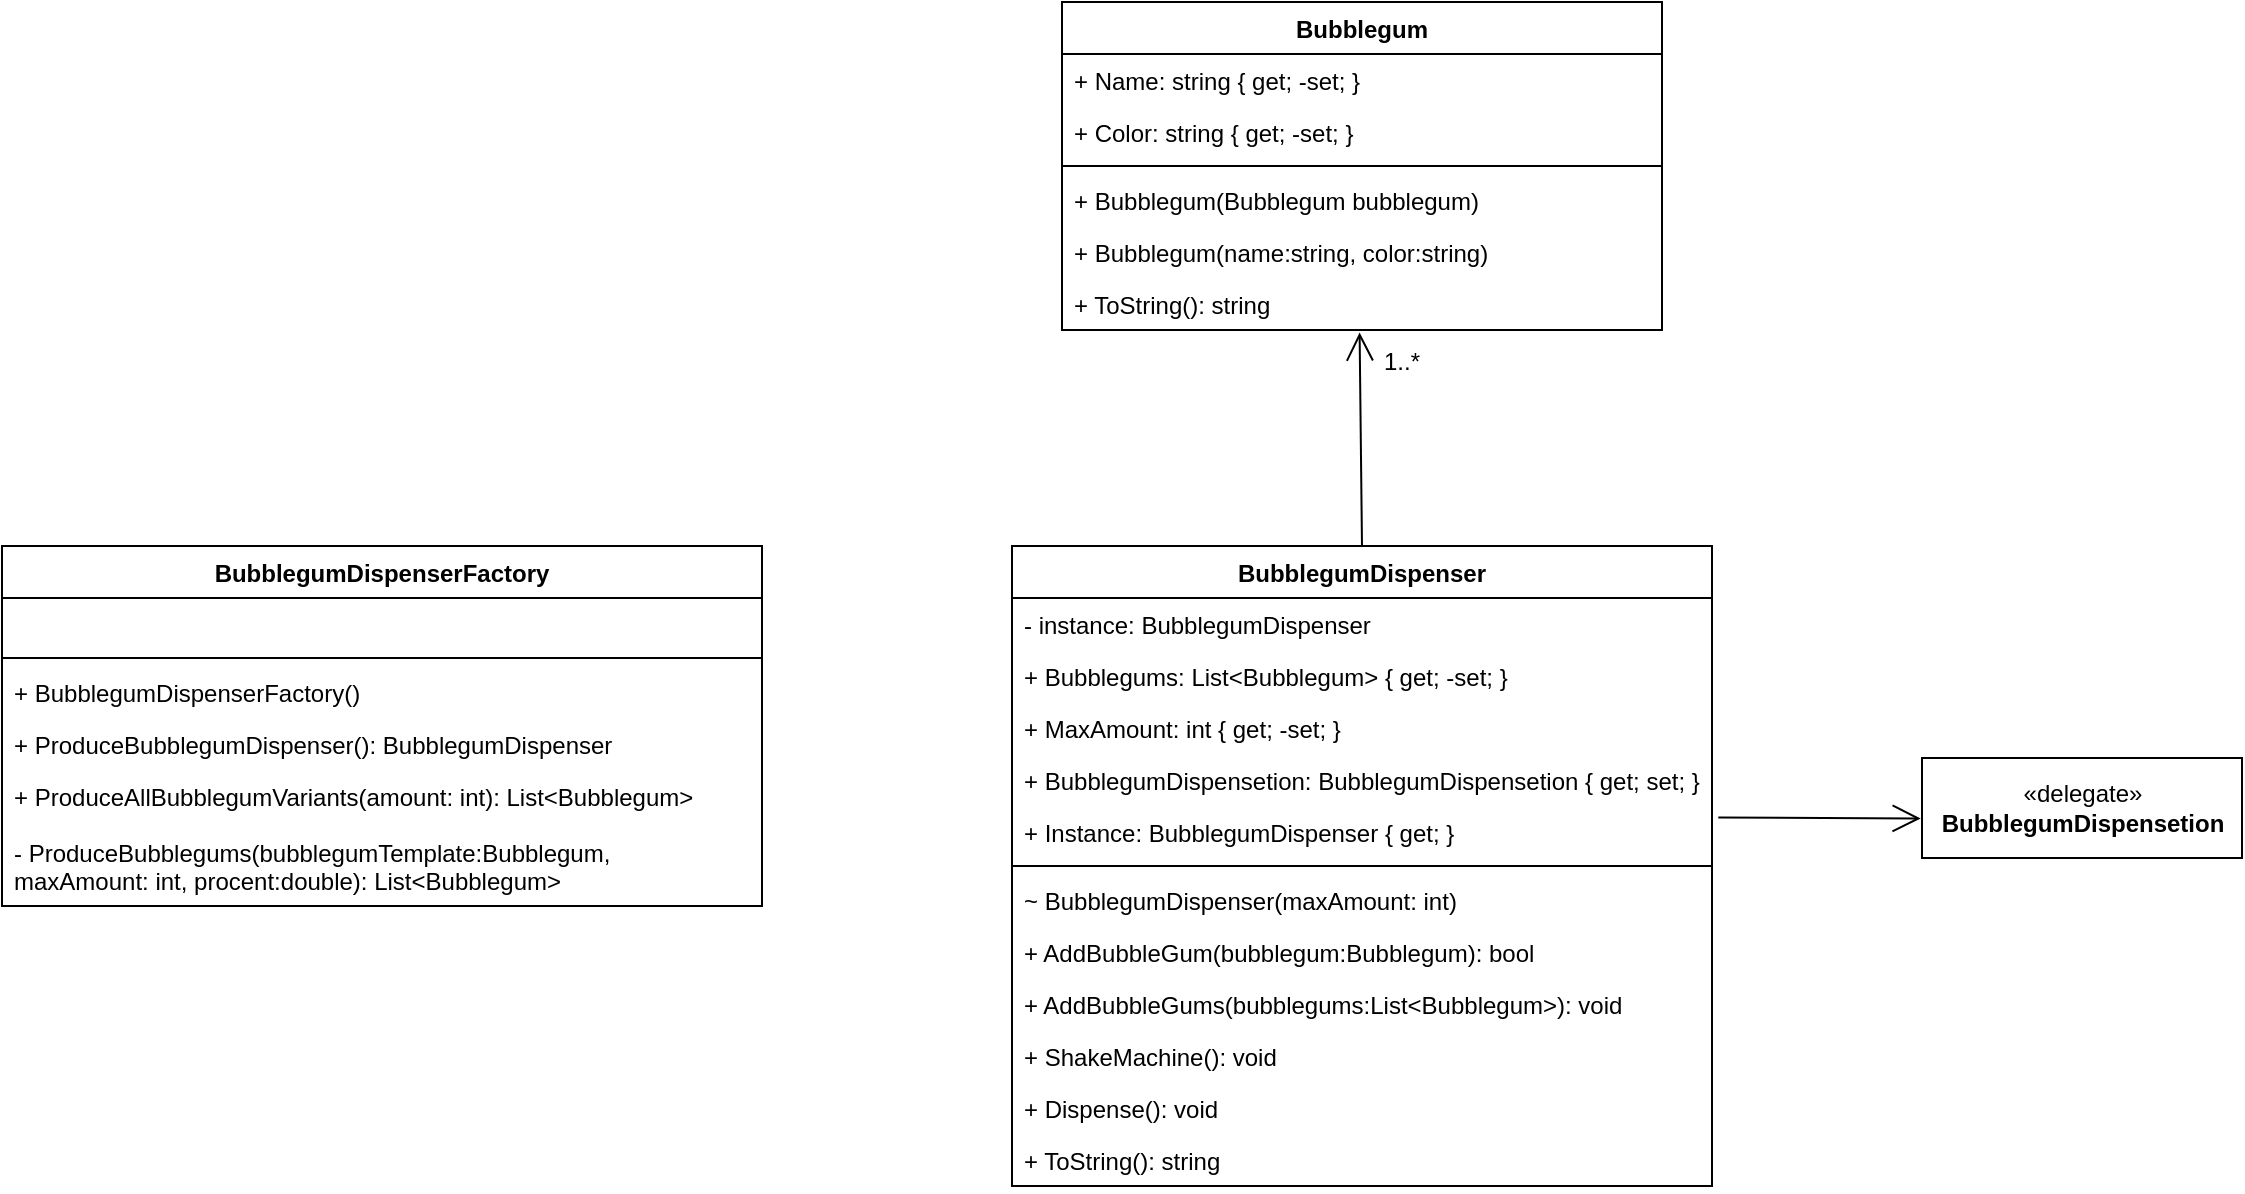<mxfile version="14.4.2" type="device"><diagram id="C5RBs43oDa-KdzZeNtuy" name="Page-1"><mxGraphModel dx="2190" dy="1867" grid="1" gridSize="10" guides="1" tooltips="1" connect="1" arrows="1" fold="1" page="1" pageScale="1" pageWidth="827" pageHeight="1169" math="0" shadow="0"><root><mxCell id="WIyWlLk6GJQsqaUBKTNV-0"/><mxCell id="WIyWlLk6GJQsqaUBKTNV-1" parent="WIyWlLk6GJQsqaUBKTNV-0"/><mxCell id="MwxFHtPcOlWbr445pEDM-10" value="BubblegumDispenser" style="swimlane;fontStyle=1;align=center;verticalAlign=top;childLayout=stackLayout;horizontal=1;startSize=26;horizontalStack=0;resizeParent=1;resizeParentMax=0;resizeLast=0;collapsible=1;marginBottom=0;" vertex="1" parent="WIyWlLk6GJQsqaUBKTNV-1"><mxGeometry x="-175" y="112" width="350" height="320" as="geometry"/></mxCell><mxCell id="MwxFHtPcOlWbr445pEDM-40" value="- instance: BubblegumDispenser" style="text;strokeColor=none;fillColor=none;align=left;verticalAlign=top;spacingLeft=4;spacingRight=4;overflow=hidden;rotatable=0;points=[[0,0.5],[1,0.5]];portConstraint=eastwest;" vertex="1" parent="MwxFHtPcOlWbr445pEDM-10"><mxGeometry y="26" width="350" height="26" as="geometry"/></mxCell><mxCell id="MwxFHtPcOlWbr445pEDM-33" value="+ Bubblegums: List&lt;Bubblegum&gt; { get; -set; }" style="text;strokeColor=none;fillColor=none;align=left;verticalAlign=top;spacingLeft=4;spacingRight=4;overflow=hidden;rotatable=0;points=[[0,0.5],[1,0.5]];portConstraint=eastwest;" vertex="1" parent="MwxFHtPcOlWbr445pEDM-10"><mxGeometry y="52" width="350" height="26" as="geometry"/></mxCell><mxCell id="MwxFHtPcOlWbr445pEDM-34" value="+ MaxAmount: int { get; -set; }" style="text;strokeColor=none;fillColor=none;align=left;verticalAlign=top;spacingLeft=4;spacingRight=4;overflow=hidden;rotatable=0;points=[[0,0.5],[1,0.5]];portConstraint=eastwest;" vertex="1" parent="MwxFHtPcOlWbr445pEDM-10"><mxGeometry y="78" width="350" height="26" as="geometry"/></mxCell><mxCell id="MwxFHtPcOlWbr445pEDM-39" value="+ BubblegumDispensetion: BubblegumDispensetion { get; set; }" style="text;strokeColor=none;fillColor=none;align=left;verticalAlign=top;spacingLeft=4;spacingRight=4;overflow=hidden;rotatable=0;points=[[0,0.5],[1,0.5]];portConstraint=eastwest;" vertex="1" parent="MwxFHtPcOlWbr445pEDM-10"><mxGeometry y="104" width="350" height="26" as="geometry"/></mxCell><mxCell id="MwxFHtPcOlWbr445pEDM-11" value="+ Instance: BubblegumDispenser { get; }" style="text;strokeColor=none;fillColor=none;align=left;verticalAlign=top;spacingLeft=4;spacingRight=4;overflow=hidden;rotatable=0;points=[[0,0.5],[1,0.5]];portConstraint=eastwest;" vertex="1" parent="MwxFHtPcOlWbr445pEDM-10"><mxGeometry y="130" width="350" height="26" as="geometry"/></mxCell><mxCell id="MwxFHtPcOlWbr445pEDM-12" value="" style="line;strokeWidth=1;fillColor=none;align=left;verticalAlign=middle;spacingTop=-1;spacingLeft=3;spacingRight=3;rotatable=0;labelPosition=right;points=[];portConstraint=eastwest;" vertex="1" parent="MwxFHtPcOlWbr445pEDM-10"><mxGeometry y="156" width="350" height="8" as="geometry"/></mxCell><mxCell id="MwxFHtPcOlWbr445pEDM-35" value="~ BubblegumDispenser(maxAmount: int)" style="text;strokeColor=none;fillColor=none;align=left;verticalAlign=top;spacingLeft=4;spacingRight=4;overflow=hidden;rotatable=0;points=[[0,0.5],[1,0.5]];portConstraint=eastwest;" vertex="1" parent="MwxFHtPcOlWbr445pEDM-10"><mxGeometry y="164" width="350" height="26" as="geometry"/></mxCell><mxCell id="MwxFHtPcOlWbr445pEDM-41" value="+ AddBubbleGum(bubblegum:Bubblegum): bool" style="text;strokeColor=none;fillColor=none;align=left;verticalAlign=top;spacingLeft=4;spacingRight=4;overflow=hidden;rotatable=0;points=[[0,0.5],[1,0.5]];portConstraint=eastwest;" vertex="1" parent="MwxFHtPcOlWbr445pEDM-10"><mxGeometry y="190" width="350" height="26" as="geometry"/></mxCell><mxCell id="MwxFHtPcOlWbr445pEDM-36" value="+ AddBubbleGums(bubblegums:List&lt;Bubblegum&gt;): void" style="text;strokeColor=none;fillColor=none;align=left;verticalAlign=top;spacingLeft=4;spacingRight=4;overflow=hidden;rotatable=0;points=[[0,0.5],[1,0.5]];portConstraint=eastwest;" vertex="1" parent="MwxFHtPcOlWbr445pEDM-10"><mxGeometry y="216" width="350" height="26" as="geometry"/></mxCell><mxCell id="MwxFHtPcOlWbr445pEDM-37" value="+ ShakeMachine(): void" style="text;strokeColor=none;fillColor=none;align=left;verticalAlign=top;spacingLeft=4;spacingRight=4;overflow=hidden;rotatable=0;points=[[0,0.5],[1,0.5]];portConstraint=eastwest;" vertex="1" parent="MwxFHtPcOlWbr445pEDM-10"><mxGeometry y="242" width="350" height="26" as="geometry"/></mxCell><mxCell id="MwxFHtPcOlWbr445pEDM-38" value="+ Dispense(): void" style="text;strokeColor=none;fillColor=none;align=left;verticalAlign=top;spacingLeft=4;spacingRight=4;overflow=hidden;rotatable=0;points=[[0,0.5],[1,0.5]];portConstraint=eastwest;" vertex="1" parent="MwxFHtPcOlWbr445pEDM-10"><mxGeometry y="268" width="350" height="26" as="geometry"/></mxCell><mxCell id="MwxFHtPcOlWbr445pEDM-13" value="+ ToString(): string" style="text;strokeColor=none;fillColor=none;align=left;verticalAlign=top;spacingLeft=4;spacingRight=4;overflow=hidden;rotatable=0;points=[[0,0.5],[1,0.5]];portConstraint=eastwest;" vertex="1" parent="MwxFHtPcOlWbr445pEDM-10"><mxGeometry y="294" width="350" height="26" as="geometry"/></mxCell><mxCell id="MwxFHtPcOlWbr445pEDM-14" value="Bubblegum" style="swimlane;fontStyle=1;align=center;verticalAlign=top;childLayout=stackLayout;horizontal=1;startSize=26;horizontalStack=0;resizeParent=1;resizeParentMax=0;resizeLast=0;collapsible=1;marginBottom=0;" vertex="1" parent="WIyWlLk6GJQsqaUBKTNV-1"><mxGeometry x="-150" y="-160" width="300" height="164" as="geometry"/></mxCell><mxCell id="MwxFHtPcOlWbr445pEDM-26" value="+ Name: string { get; -set; }" style="text;strokeColor=none;fillColor=none;align=left;verticalAlign=top;spacingLeft=4;spacingRight=4;overflow=hidden;rotatable=0;points=[[0,0.5],[1,0.5]];portConstraint=eastwest;" vertex="1" parent="MwxFHtPcOlWbr445pEDM-14"><mxGeometry y="26" width="300" height="26" as="geometry"/></mxCell><mxCell id="MwxFHtPcOlWbr445pEDM-15" value="+ Color: string { get; -set; }" style="text;strokeColor=none;fillColor=none;align=left;verticalAlign=top;spacingLeft=4;spacingRight=4;overflow=hidden;rotatable=0;points=[[0,0.5],[1,0.5]];portConstraint=eastwest;" vertex="1" parent="MwxFHtPcOlWbr445pEDM-14"><mxGeometry y="52" width="300" height="26" as="geometry"/></mxCell><mxCell id="MwxFHtPcOlWbr445pEDM-16" value="" style="line;strokeWidth=1;fillColor=none;align=left;verticalAlign=middle;spacingTop=-1;spacingLeft=3;spacingRight=3;rotatable=0;labelPosition=right;points=[];portConstraint=eastwest;" vertex="1" parent="MwxFHtPcOlWbr445pEDM-14"><mxGeometry y="78" width="300" height="8" as="geometry"/></mxCell><mxCell id="MwxFHtPcOlWbr445pEDM-27" value="+ Bubblegum(Bubblegum bubblegum)" style="text;strokeColor=none;fillColor=none;align=left;verticalAlign=top;spacingLeft=4;spacingRight=4;overflow=hidden;rotatable=0;points=[[0,0.5],[1,0.5]];portConstraint=eastwest;" vertex="1" parent="MwxFHtPcOlWbr445pEDM-14"><mxGeometry y="86" width="300" height="26" as="geometry"/></mxCell><mxCell id="MwxFHtPcOlWbr445pEDM-28" value="+ Bubblegum(name:string, color:string)" style="text;strokeColor=none;fillColor=none;align=left;verticalAlign=top;spacingLeft=4;spacingRight=4;overflow=hidden;rotatable=0;points=[[0,0.5],[1,0.5]];portConstraint=eastwest;" vertex="1" parent="MwxFHtPcOlWbr445pEDM-14"><mxGeometry y="112" width="300" height="26" as="geometry"/></mxCell><mxCell id="MwxFHtPcOlWbr445pEDM-17" value="+ ToString(): string" style="text;strokeColor=none;fillColor=none;align=left;verticalAlign=top;spacingLeft=4;spacingRight=4;overflow=hidden;rotatable=0;points=[[0,0.5],[1,0.5]];portConstraint=eastwest;" vertex="1" parent="MwxFHtPcOlWbr445pEDM-14"><mxGeometry y="138" width="300" height="26" as="geometry"/></mxCell><mxCell id="MwxFHtPcOlWbr445pEDM-18" value="BubblegumDispenserFactory" style="swimlane;fontStyle=1;align=center;verticalAlign=top;childLayout=stackLayout;horizontal=1;startSize=26;horizontalStack=0;resizeParent=1;resizeParentMax=0;resizeLast=0;collapsible=1;marginBottom=0;" vertex="1" parent="WIyWlLk6GJQsqaUBKTNV-1"><mxGeometry x="-680" y="112" width="380" height="180" as="geometry"/></mxCell><mxCell id="MwxFHtPcOlWbr445pEDM-19" value=" " style="text;strokeColor=none;fillColor=none;align=left;verticalAlign=top;spacingLeft=4;spacingRight=4;overflow=hidden;rotatable=0;points=[[0,0.5],[1,0.5]];portConstraint=eastwest;" vertex="1" parent="MwxFHtPcOlWbr445pEDM-18"><mxGeometry y="26" width="380" height="26" as="geometry"/></mxCell><mxCell id="MwxFHtPcOlWbr445pEDM-20" value="" style="line;strokeWidth=1;fillColor=none;align=left;verticalAlign=middle;spacingTop=-1;spacingLeft=3;spacingRight=3;rotatable=0;labelPosition=right;points=[];portConstraint=eastwest;" vertex="1" parent="MwxFHtPcOlWbr445pEDM-18"><mxGeometry y="52" width="380" height="8" as="geometry"/></mxCell><mxCell id="MwxFHtPcOlWbr445pEDM-22" value="+ BubblegumDispenserFactory()" style="text;strokeColor=none;fillColor=none;align=left;verticalAlign=top;spacingLeft=4;spacingRight=4;overflow=hidden;rotatable=0;points=[[0,0.5],[1,0.5]];portConstraint=eastwest;" vertex="1" parent="MwxFHtPcOlWbr445pEDM-18"><mxGeometry y="60" width="380" height="26" as="geometry"/></mxCell><mxCell id="MwxFHtPcOlWbr445pEDM-24" value="+ ProduceBubblegumDispenser(): BubblegumDispenser" style="text;strokeColor=none;fillColor=none;align=left;verticalAlign=top;spacingLeft=4;spacingRight=4;overflow=hidden;rotatable=0;points=[[0,0.5],[1,0.5]];portConstraint=eastwest;" vertex="1" parent="MwxFHtPcOlWbr445pEDM-18"><mxGeometry y="86" width="380" height="26" as="geometry"/></mxCell><mxCell id="MwxFHtPcOlWbr445pEDM-25" value="+ ProduceAllBubblegumVariants(amount: int): List&lt;Bubblegum&gt;" style="text;strokeColor=none;fillColor=none;align=left;verticalAlign=top;spacingLeft=4;spacingRight=4;overflow=hidden;rotatable=0;points=[[0,0.5],[1,0.5]];portConstraint=eastwest;" vertex="1" parent="MwxFHtPcOlWbr445pEDM-18"><mxGeometry y="112" width="380" height="28" as="geometry"/></mxCell><mxCell id="MwxFHtPcOlWbr445pEDM-21" value="- ProduceBubblegums(bubblegumTemplate:Bubblegum, &#10;maxAmount: int, procent:double): List&lt;Bubblegum&gt;" style="text;strokeColor=none;fillColor=none;align=left;verticalAlign=top;spacingLeft=4;spacingRight=4;overflow=hidden;rotatable=0;points=[[0,0.5],[1,0.5]];portConstraint=eastwest;" vertex="1" parent="MwxFHtPcOlWbr445pEDM-18"><mxGeometry y="140" width="380" height="40" as="geometry"/></mxCell><mxCell id="MwxFHtPcOlWbr445pEDM-29" value="«delegate»&lt;br&gt;&lt;b&gt;BubblegumDispensetion&lt;/b&gt;" style="html=1;" vertex="1" parent="WIyWlLk6GJQsqaUBKTNV-1"><mxGeometry x="280" y="218" width="160" height="50" as="geometry"/></mxCell><mxCell id="MwxFHtPcOlWbr445pEDM-30" value="" style="endArrow=open;endFill=1;endSize=12;html=1;entryX=0.496;entryY=1.048;entryDx=0;entryDy=0;entryPerimeter=0;exitX=0.5;exitY=0;exitDx=0;exitDy=0;" edge="1" parent="WIyWlLk6GJQsqaUBKTNV-1" source="MwxFHtPcOlWbr445pEDM-10" target="MwxFHtPcOlWbr445pEDM-17"><mxGeometry width="160" relative="1" as="geometry"><mxPoint x="-160" y="60" as="sourcePoint"/><mxPoint y="60" as="targetPoint"/></mxGeometry></mxCell><mxCell id="MwxFHtPcOlWbr445pEDM-31" value="1..*" style="text;html=1;strokeColor=none;fillColor=none;align=center;verticalAlign=middle;whiteSpace=wrap;rounded=0;" vertex="1" parent="WIyWlLk6GJQsqaUBKTNV-1"><mxGeometry y="10" width="40" height="20" as="geometry"/></mxCell><mxCell id="MwxFHtPcOlWbr445pEDM-32" value="" style="endArrow=open;endFill=1;endSize=12;html=1;exitX=1.009;exitY=0.223;exitDx=0;exitDy=0;entryX=-0.004;entryY=0.605;entryDx=0;entryDy=0;exitPerimeter=0;entryPerimeter=0;" edge="1" parent="WIyWlLk6GJQsqaUBKTNV-1" source="MwxFHtPcOlWbr445pEDM-11" target="MwxFHtPcOlWbr445pEDM-29"><mxGeometry width="160" relative="1" as="geometry"><mxPoint x="190" y="20" as="sourcePoint"/><mxPoint x="350" y="20" as="targetPoint"/></mxGeometry></mxCell></root></mxGraphModel></diagram></mxfile>